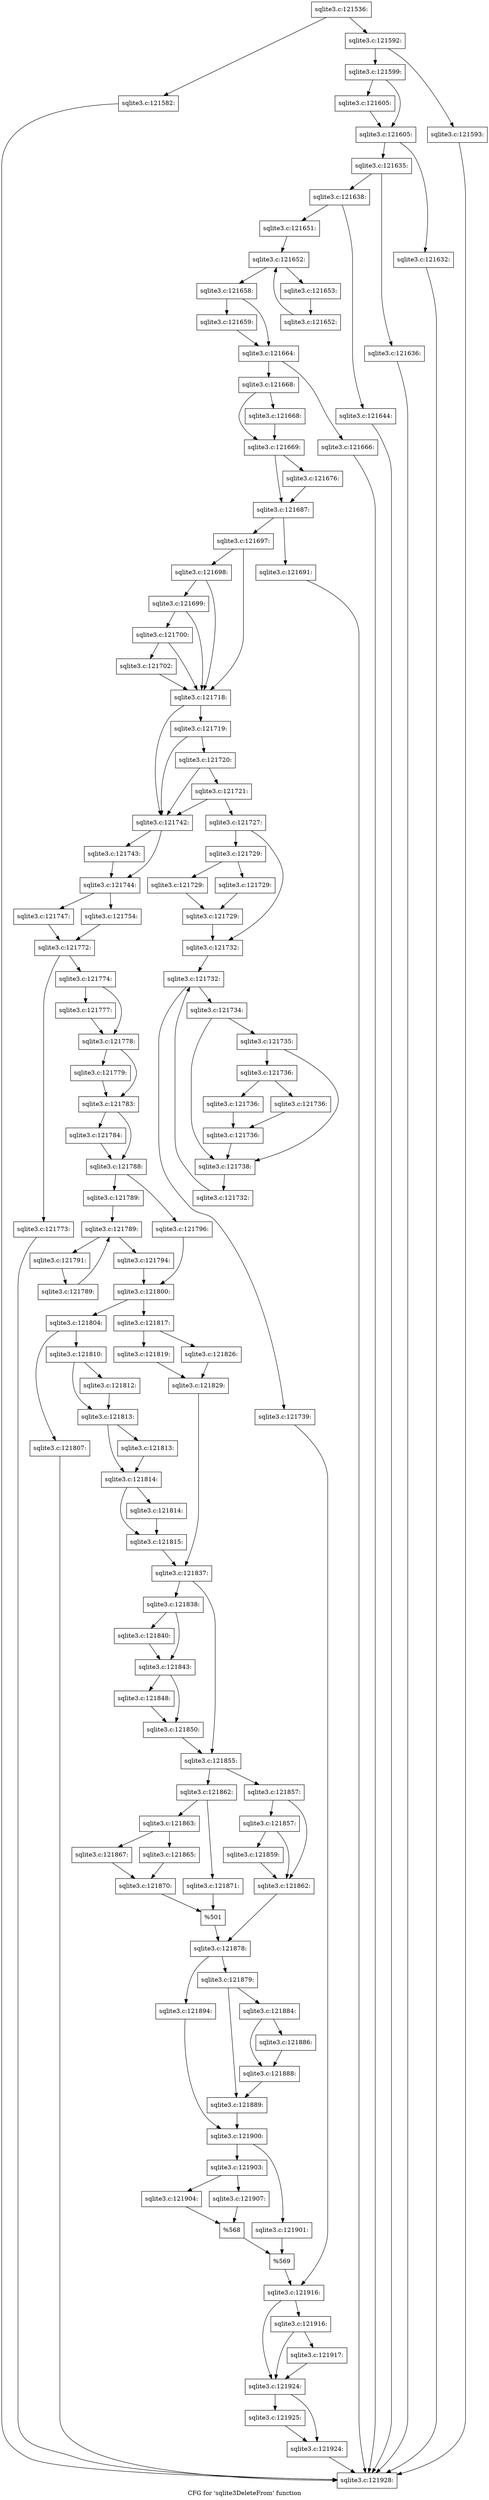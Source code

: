 digraph "CFG for 'sqlite3DeleteFrom' function" {
	label="CFG for 'sqlite3DeleteFrom' function";

	Node0x55c0f9cdb4f0 [shape=record,label="{sqlite3.c:121536:}"];
	Node0x55c0f9cdb4f0 -> Node0x55c0f9ce6c10;
	Node0x55c0f9cdb4f0 -> Node0x55c0f9ce6c60;
	Node0x55c0f9ce6c10 [shape=record,label="{sqlite3.c:121582:}"];
	Node0x55c0f9ce6c10 -> Node0x55c0f9ce78a0;
	Node0x55c0f9ce6c60 [shape=record,label="{sqlite3.c:121592:}"];
	Node0x55c0f9ce6c60 -> Node0x55c0f9ce7e10;
	Node0x55c0f9ce6c60 -> Node0x55c0f9ce7e60;
	Node0x55c0f9ce7e10 [shape=record,label="{sqlite3.c:121593:}"];
	Node0x55c0f9ce7e10 -> Node0x55c0f9ce78a0;
	Node0x55c0f9ce7e60 [shape=record,label="{sqlite3.c:121599:}"];
	Node0x55c0f9ce7e60 -> Node0x55c0f650b6c0;
	Node0x55c0f9ce7e60 -> Node0x55c0f9ce8aa0;
	Node0x55c0f9ce8aa0 [shape=record,label="{sqlite3.c:121605:}"];
	Node0x55c0f9ce8aa0 -> Node0x55c0f650b6c0;
	Node0x55c0f650b6c0 [shape=record,label="{sqlite3.c:121605:}"];
	Node0x55c0f650b6c0 -> Node0x55c0f6253a20;
	Node0x55c0f650b6c0 -> Node0x55c0f9ce9660;
	Node0x55c0f6253a20 [shape=record,label="{sqlite3.c:121632:}"];
	Node0x55c0f6253a20 -> Node0x55c0f9ce78a0;
	Node0x55c0f9ce9660 [shape=record,label="{sqlite3.c:121635:}"];
	Node0x55c0f9ce9660 -> Node0x55c0f9ce9ed0;
	Node0x55c0f9ce9660 -> Node0x55c0f9ce9f20;
	Node0x55c0f9ce9ed0 [shape=record,label="{sqlite3.c:121636:}"];
	Node0x55c0f9ce9ed0 -> Node0x55c0f9ce78a0;
	Node0x55c0f9ce9f20 [shape=record,label="{sqlite3.c:121638:}"];
	Node0x55c0f9ce9f20 -> Node0x55c0f61a1700;
	Node0x55c0f9ce9f20 -> Node0x55c0f9ceb550;
	Node0x55c0f61a1700 [shape=record,label="{sqlite3.c:121644:}"];
	Node0x55c0f61a1700 -> Node0x55c0f9ce78a0;
	Node0x55c0f9ceb550 [shape=record,label="{sqlite3.c:121651:}"];
	Node0x55c0f9ceb550 -> Node0x55c0f9cec750;
	Node0x55c0f9cec750 [shape=record,label="{sqlite3.c:121652:}"];
	Node0x55c0f9cec750 -> Node0x55c0f9cec970;
	Node0x55c0f9cec750 -> Node0x55c0f9cec280;
	Node0x55c0f9cec970 [shape=record,label="{sqlite3.c:121653:}"];
	Node0x55c0f9cec970 -> Node0x55c0f9cec8e0;
	Node0x55c0f9cec8e0 [shape=record,label="{sqlite3.c:121652:}"];
	Node0x55c0f9cec8e0 -> Node0x55c0f9cec750;
	Node0x55c0f9cec280 [shape=record,label="{sqlite3.c:121658:}"];
	Node0x55c0f9cec280 -> Node0x55c0f9ced740;
	Node0x55c0f9cec280 -> Node0x55c0f9ced790;
	Node0x55c0f9ced740 [shape=record,label="{sqlite3.c:121659:}"];
	Node0x55c0f9ced740 -> Node0x55c0f9ced790;
	Node0x55c0f9ced790 [shape=record,label="{sqlite3.c:121664:}"];
	Node0x55c0f9ced790 -> Node0x55c0f60b56d0;
	Node0x55c0f9ced790 -> Node0x55c0f9cee130;
	Node0x55c0f60b56d0 [shape=record,label="{sqlite3.c:121666:}"];
	Node0x55c0f60b56d0 -> Node0x55c0f9ce78a0;
	Node0x55c0f9cee130 [shape=record,label="{sqlite3.c:121668:}"];
	Node0x55c0f9cee130 -> Node0x55c0f9ceea80;
	Node0x55c0f9cee130 -> Node0x55c0f9ceead0;
	Node0x55c0f9ceea80 [shape=record,label="{sqlite3.c:121668:}"];
	Node0x55c0f9ceea80 -> Node0x55c0f9ceead0;
	Node0x55c0f9ceead0 [shape=record,label="{sqlite3.c:121669:}"];
	Node0x55c0f9ceead0 -> Node0x55c0f5c20ca0;
	Node0x55c0f9ceead0 -> Node0x55c0f9cea440;
	Node0x55c0f5c20ca0 [shape=record,label="{sqlite3.c:121676:}"];
	Node0x55c0f5c20ca0 -> Node0x55c0f9cea440;
	Node0x55c0f9cea440 [shape=record,label="{sqlite3.c:121687:}"];
	Node0x55c0f9cea440 -> Node0x55c0f61a1750;
	Node0x55c0f9cea440 -> Node0x55c0f9cef350;
	Node0x55c0f61a1750 [shape=record,label="{sqlite3.c:121691:}"];
	Node0x55c0f61a1750 -> Node0x55c0f9ce78a0;
	Node0x55c0f9cef350 [shape=record,label="{sqlite3.c:121697:}"];
	Node0x55c0f9cef350 -> Node0x55c0f9cf10b0;
	Node0x55c0f9cef350 -> Node0x55c0f9cf0f60;
	Node0x55c0f9cf10b0 [shape=record,label="{sqlite3.c:121698:}"];
	Node0x55c0f9cf10b0 -> Node0x55c0f9cf0f60;
	Node0x55c0f9cf10b0 -> Node0x55c0f9cf1030;
	Node0x55c0f9cf1030 [shape=record,label="{sqlite3.c:121699:}"];
	Node0x55c0f9cf1030 -> Node0x55c0f9cf0f60;
	Node0x55c0f9cf1030 -> Node0x55c0f9cf0fb0;
	Node0x55c0f9cf0fb0 [shape=record,label="{sqlite3.c:121700:}"];
	Node0x55c0f9cf0fb0 -> Node0x55c0f9cf0f60;
	Node0x55c0f9cf0fb0 -> Node0x55c0f9cf0f10;
	Node0x55c0f9cf0f10 [shape=record,label="{sqlite3.c:121702:}"];
	Node0x55c0f9cf0f10 -> Node0x55c0f9cf0f60;
	Node0x55c0f9cf0f60 [shape=record,label="{sqlite3.c:121718:}"];
	Node0x55c0f9cf0f60 -> Node0x55c0f9cf2ac0;
	Node0x55c0f9cf0f60 -> Node0x55c0f9cf2970;
	Node0x55c0f9cf2ac0 [shape=record,label="{sqlite3.c:121719:}"];
	Node0x55c0f9cf2ac0 -> Node0x55c0f9cf2a40;
	Node0x55c0f9cf2ac0 -> Node0x55c0f9cf2970;
	Node0x55c0f9cf2a40 [shape=record,label="{sqlite3.c:121720:}"];
	Node0x55c0f9cf2a40 -> Node0x55c0f9cf2970;
	Node0x55c0f9cf2a40 -> Node0x55c0f9cf29c0;
	Node0x55c0f9cf29c0 [shape=record,label="{sqlite3.c:121721:}"];
	Node0x55c0f9cf29c0 -> Node0x55c0f9cf2970;
	Node0x55c0f9cf29c0 -> Node0x55c0f9cf28d0;
	Node0x55c0f9cf28d0 [shape=record,label="{sqlite3.c:121727:}"];
	Node0x55c0f9cf28d0 -> Node0x55c0f9cf3b60;
	Node0x55c0f9cf28d0 -> Node0x55c0f9cf3c50;
	Node0x55c0f9cf3b60 [shape=record,label="{sqlite3.c:121729:}"];
	Node0x55c0f9cf3b60 -> Node0x55c0f9cf4480;
	Node0x55c0f9cf3b60 -> Node0x55c0f9cf44d0;
	Node0x55c0f9cf4480 [shape=record,label="{sqlite3.c:121729:}"];
	Node0x55c0f9cf4480 -> Node0x55c0f9cf4520;
	Node0x55c0f9cf44d0 [shape=record,label="{sqlite3.c:121729:}"];
	Node0x55c0f9cf44d0 -> Node0x55c0f9cf4520;
	Node0x55c0f9cf4520 [shape=record,label="{sqlite3.c:121729:}"];
	Node0x55c0f9cf4520 -> Node0x55c0f9cf3c50;
	Node0x55c0f9cf3c50 [shape=record,label="{sqlite3.c:121732:}"];
	Node0x55c0f9cf3c50 -> Node0x55c0f9cf51c0;
	Node0x55c0f9cf51c0 [shape=record,label="{sqlite3.c:121732:}"];
	Node0x55c0f9cf51c0 -> Node0x55c0f9cf53e0;
	Node0x55c0f9cf51c0 -> Node0x55c0f9cf4be0;
	Node0x55c0f9cf53e0 [shape=record,label="{sqlite3.c:121734:}"];
	Node0x55c0f9cf53e0 -> Node0x55c0f9cf5c90;
	Node0x55c0f9cf53e0 -> Node0x55c0f9cf5c40;
	Node0x55c0f9cf5c90 [shape=record,label="{sqlite3.c:121735:}"];
	Node0x55c0f9cf5c90 -> Node0x55c0f9cf5c40;
	Node0x55c0f9cf5c90 -> Node0x55c0f9cf5bf0;
	Node0x55c0f9cf5bf0 [shape=record,label="{sqlite3.c:121736:}"];
	Node0x55c0f9cf5bf0 -> Node0x55c0f9cf6690;
	Node0x55c0f9cf5bf0 -> Node0x55c0f9cf66e0;
	Node0x55c0f9cf6690 [shape=record,label="{sqlite3.c:121736:}"];
	Node0x55c0f9cf6690 -> Node0x55c0f9cf6730;
	Node0x55c0f9cf66e0 [shape=record,label="{sqlite3.c:121736:}"];
	Node0x55c0f9cf66e0 -> Node0x55c0f9cf6730;
	Node0x55c0f9cf6730 [shape=record,label="{sqlite3.c:121736:}"];
	Node0x55c0f9cf6730 -> Node0x55c0f9cf5c40;
	Node0x55c0f9cf5c40 [shape=record,label="{sqlite3.c:121738:}"];
	Node0x55c0f9cf5c40 -> Node0x55c0f9cf5350;
	Node0x55c0f9cf5350 [shape=record,label="{sqlite3.c:121732:}"];
	Node0x55c0f9cf5350 -> Node0x55c0f9cf51c0;
	Node0x55c0f9cf4be0 [shape=record,label="{sqlite3.c:121739:}"];
	Node0x55c0f9cf4be0 -> Node0x55c0f9cf2920;
	Node0x55c0f9cf2970 [shape=record,label="{sqlite3.c:121742:}"];
	Node0x55c0f9cf2970 -> Node0x55c0f9cf77c0;
	Node0x55c0f9cf2970 -> Node0x55c0f9cf7810;
	Node0x55c0f9cf77c0 [shape=record,label="{sqlite3.c:121743:}"];
	Node0x55c0f9cf77c0 -> Node0x55c0f9cf7810;
	Node0x55c0f9cf7810 [shape=record,label="{sqlite3.c:121744:}"];
	Node0x55c0f9cf7810 -> Node0x55c0f9cf8430;
	Node0x55c0f9cf7810 -> Node0x55c0f9cf84d0;
	Node0x55c0f9cf8430 [shape=record,label="{sqlite3.c:121747:}"];
	Node0x55c0f9cf8430 -> Node0x55c0f9cf8480;
	Node0x55c0f9cf84d0 [shape=record,label="{sqlite3.c:121754:}"];
	Node0x55c0f9cf84d0 -> Node0x55c0f9cf8480;
	Node0x55c0f9cf8480 [shape=record,label="{sqlite3.c:121772:}"];
	Node0x55c0f9cf8480 -> Node0x55c0f9cfb290;
	Node0x55c0f9cf8480 -> Node0x55c0f9cfb590;
	Node0x55c0f9cfb290 [shape=record,label="{sqlite3.c:121773:}"];
	Node0x55c0f9cfb290 -> Node0x55c0f9ce78a0;
	Node0x55c0f9cfb590 [shape=record,label="{sqlite3.c:121774:}"];
	Node0x55c0f9cfb590 -> Node0x55c0f6646fc0;
	Node0x55c0f9cfb590 -> Node0x55c0f9cfd0b0;
	Node0x55c0f6646fc0 [shape=record,label="{sqlite3.c:121777:}"];
	Node0x55c0f6646fc0 -> Node0x55c0f9cfd0b0;
	Node0x55c0f9cfd0b0 [shape=record,label="{sqlite3.c:121778:}"];
	Node0x55c0f9cfd0b0 -> Node0x55c0f9cfd7f0;
	Node0x55c0f9cfd0b0 -> Node0x55c0f9cfd840;
	Node0x55c0f9cfd7f0 [shape=record,label="{sqlite3.c:121779:}"];
	Node0x55c0f9cfd7f0 -> Node0x55c0f9cfd840;
	Node0x55c0f9cfd840 [shape=record,label="{sqlite3.c:121783:}"];
	Node0x55c0f9cfd840 -> Node0x55c0f9cfde40;
	Node0x55c0f9cfd840 -> Node0x55c0f9cfde90;
	Node0x55c0f9cfde40 [shape=record,label="{sqlite3.c:121784:}"];
	Node0x55c0f9cfde40 -> Node0x55c0f9cfde90;
	Node0x55c0f9cfde90 [shape=record,label="{sqlite3.c:121788:}"];
	Node0x55c0f9cfde90 -> Node0x55c0f9cfe3b0;
	Node0x55c0f9cfde90 -> Node0x55c0f9cfe450;
	Node0x55c0f9cfe3b0 [shape=record,label="{sqlite3.c:121789:}"];
	Node0x55c0f9cfe3b0 -> Node0x55c0f9cfe860;
	Node0x55c0f9cfe860 [shape=record,label="{sqlite3.c:121789:}"];
	Node0x55c0f9cfe860 -> Node0x55c0f9cfea80;
	Node0x55c0f9cfe860 -> Node0x55c0f9cfe6b0;
	Node0x55c0f9cfea80 [shape=record,label="{sqlite3.c:121791:}"];
	Node0x55c0f9cfea80 -> Node0x55c0f9cfe9f0;
	Node0x55c0f9cfe9f0 [shape=record,label="{sqlite3.c:121789:}"];
	Node0x55c0f9cfe9f0 -> Node0x55c0f9cfe860;
	Node0x55c0f9cfe6b0 [shape=record,label="{sqlite3.c:121794:}"];
	Node0x55c0f9cfe6b0 -> Node0x55c0f9cfe400;
	Node0x55c0f9cfe450 [shape=record,label="{sqlite3.c:121796:}"];
	Node0x55c0f9cfe450 -> Node0x55c0f9cfe400;
	Node0x55c0f9cfe400 [shape=record,label="{sqlite3.c:121800:}"];
	Node0x55c0f9cfe400 -> Node0x55c0f9cff730;
	Node0x55c0f9cfe400 -> Node0x55c0f9d00690;
	Node0x55c0f9cff730 [shape=record,label="{sqlite3.c:121804:}"];
	Node0x55c0f9cff730 -> Node0x55c0f9d01040;
	Node0x55c0f9cff730 -> Node0x55c0f9d01090;
	Node0x55c0f9d01040 [shape=record,label="{sqlite3.c:121807:}"];
	Node0x55c0f9d01040 -> Node0x55c0f9ce78a0;
	Node0x55c0f9d01090 [shape=record,label="{sqlite3.c:121810:}"];
	Node0x55c0f9d01090 -> Node0x55c0f9d01f00;
	Node0x55c0f9d01090 -> Node0x55c0f9d01f50;
	Node0x55c0f9d01f00 [shape=record,label="{sqlite3.c:121812:}"];
	Node0x55c0f9d01f00 -> Node0x55c0f9d01f50;
	Node0x55c0f9d01f50 [shape=record,label="{sqlite3.c:121813:}"];
	Node0x55c0f9d01f50 -> Node0x55c0f9d029a0;
	Node0x55c0f9d01f50 -> Node0x55c0f9d029f0;
	Node0x55c0f9d029a0 [shape=record,label="{sqlite3.c:121813:}"];
	Node0x55c0f9d029a0 -> Node0x55c0f9d029f0;
	Node0x55c0f9d029f0 [shape=record,label="{sqlite3.c:121814:}"];
	Node0x55c0f9d029f0 -> Node0x55c0f9d03440;
	Node0x55c0f9d029f0 -> Node0x55c0f9d03490;
	Node0x55c0f9d03440 [shape=record,label="{sqlite3.c:121814:}"];
	Node0x55c0f9d03440 -> Node0x55c0f9d03490;
	Node0x55c0f9d03490 [shape=record,label="{sqlite3.c:121815:}"];
	Node0x55c0f9d03490 -> Node0x55c0f9d00640;
	Node0x55c0f9d00690 [shape=record,label="{sqlite3.c:121817:}"];
	Node0x55c0f9d00690 -> Node0x55c0f9d03da0;
	Node0x55c0f9d00690 -> Node0x55c0f9d03e40;
	Node0x55c0f9d03da0 [shape=record,label="{sqlite3.c:121819:}"];
	Node0x55c0f9d03da0 -> Node0x55c0f9d03df0;
	Node0x55c0f9d03e40 [shape=record,label="{sqlite3.c:121826:}"];
	Node0x55c0f9d03e40 -> Node0x55c0f9d03df0;
	Node0x55c0f9d03df0 [shape=record,label="{sqlite3.c:121829:}"];
	Node0x55c0f9d03df0 -> Node0x55c0f9d00640;
	Node0x55c0f9d00640 [shape=record,label="{sqlite3.c:121837:}"];
	Node0x55c0f9d00640 -> Node0x55c0f9d05e90;
	Node0x55c0f9d00640 -> Node0x55c0f9d04e30;
	Node0x55c0f9d04e30 [shape=record,label="{sqlite3.c:121838:}"];
	Node0x55c0f9d04e30 -> Node0x55c0f9d06580;
	Node0x55c0f9d04e30 -> Node0x55c0f9d065d0;
	Node0x55c0f9d06580 [shape=record,label="{sqlite3.c:121840:}"];
	Node0x55c0f9d06580 -> Node0x55c0f9d065d0;
	Node0x55c0f9d065d0 [shape=record,label="{sqlite3.c:121843:}"];
	Node0x55c0f9d065d0 -> Node0x55c0f626d7a0;
	Node0x55c0f9d065d0 -> Node0x55c0f9d074a0;
	Node0x55c0f626d7a0 [shape=record,label="{sqlite3.c:121848:}"];
	Node0x55c0f626d7a0 -> Node0x55c0f9d074a0;
	Node0x55c0f9d074a0 [shape=record,label="{sqlite3.c:121850:}"];
	Node0x55c0f9d074a0 -> Node0x55c0f9d05e90;
	Node0x55c0f9d05e90 [shape=record,label="{sqlite3.c:121855:}"];
	Node0x55c0f9d05e90 -> Node0x55c0f9d07e80;
	Node0x55c0f9d05e90 -> Node0x55c0f9d07f20;
	Node0x55c0f9d07e80 [shape=record,label="{sqlite3.c:121857:}"];
	Node0x55c0f9d07e80 -> Node0x55c0f9d082d0;
	Node0x55c0f9d07e80 -> Node0x55c0f9d08320;
	Node0x55c0f9d08320 [shape=record,label="{sqlite3.c:121857:}"];
	Node0x55c0f9d08320 -> Node0x55c0f9d08280;
	Node0x55c0f9d08320 -> Node0x55c0f9d082d0;
	Node0x55c0f9d08280 [shape=record,label="{sqlite3.c:121859:}"];
	Node0x55c0f9d08280 -> Node0x55c0f9d082d0;
	Node0x55c0f9d082d0 [shape=record,label="{sqlite3.c:121862:}"];
	Node0x55c0f9d082d0 -> Node0x55c0f9d07ed0;
	Node0x55c0f9d07f20 [shape=record,label="{sqlite3.c:121862:}"];
	Node0x55c0f9d07f20 -> Node0x55c0f9d09030;
	Node0x55c0f9d07f20 -> Node0x55c0f9d094b0;
	Node0x55c0f9d09030 [shape=record,label="{sqlite3.c:121863:}"];
	Node0x55c0f9d09030 -> Node0x55c0f9d09b60;
	Node0x55c0f9d09030 -> Node0x55c0f9d09c00;
	Node0x55c0f9d09b60 [shape=record,label="{sqlite3.c:121865:}"];
	Node0x55c0f9d09b60 -> Node0x55c0f9d09bb0;
	Node0x55c0f9d09c00 [shape=record,label="{sqlite3.c:121867:}"];
	Node0x55c0f9d09c00 -> Node0x55c0f9d09bb0;
	Node0x55c0f9d09bb0 [shape=record,label="{sqlite3.c:121870:}"];
	Node0x55c0f9d09bb0 -> Node0x55c0f9d09460;
	Node0x55c0f9d094b0 [shape=record,label="{sqlite3.c:121871:}"];
	Node0x55c0f9d094b0 -> Node0x55c0f9d09460;
	Node0x55c0f9d09460 [shape=record,label="{%501}"];
	Node0x55c0f9d09460 -> Node0x55c0f9d07ed0;
	Node0x55c0f9d07ed0 [shape=record,label="{sqlite3.c:121878:}"];
	Node0x55c0f9d07ed0 -> Node0x55c0f9d0a2b0;
	Node0x55c0f9d07ed0 -> Node0x55c0f9d0afb0;
	Node0x55c0f9d0a2b0 [shape=record,label="{sqlite3.c:121879:}"];
	Node0x55c0f9d0a2b0 -> Node0x55c0f65b9500;
	Node0x55c0f9d0a2b0 -> Node0x55c0f9d0c100;
	Node0x55c0f65b9500 [shape=record,label="{sqlite3.c:121884:}"];
	Node0x55c0f65b9500 -> Node0x55c0f9d0c8a0;
	Node0x55c0f65b9500 -> Node0x55c0f9d0c8f0;
	Node0x55c0f9d0c8a0 [shape=record,label="{sqlite3.c:121886:}"];
	Node0x55c0f9d0c8a0 -> Node0x55c0f9d0c8f0;
	Node0x55c0f9d0c8f0 [shape=record,label="{sqlite3.c:121888:}"];
	Node0x55c0f9d0c8f0 -> Node0x55c0f9d0c100;
	Node0x55c0f9d0c100 [shape=record,label="{sqlite3.c:121889:}"];
	Node0x55c0f9d0c100 -> Node0x55c0f9d0af60;
	Node0x55c0f9d0afb0 [shape=record,label="{sqlite3.c:121894:}"];
	Node0x55c0f9d0afb0 -> Node0x55c0f9d0af60;
	Node0x55c0f9d0af60 [shape=record,label="{sqlite3.c:121900:}"];
	Node0x55c0f9d0af60 -> Node0x55c0f61a58a0;
	Node0x55c0f9d0af60 -> Node0x55c0f9d0e9c0;
	Node0x55c0f61a58a0 [shape=record,label="{sqlite3.c:121901:}"];
	Node0x55c0f61a58a0 -> Node0x55c0f9d0e5f0;
	Node0x55c0f9d0e9c0 [shape=record,label="{sqlite3.c:121903:}"];
	Node0x55c0f9d0e9c0 -> Node0x55c0f9d0f560;
	Node0x55c0f9d0e9c0 -> Node0x55c0f9d0f600;
	Node0x55c0f9d0f560 [shape=record,label="{sqlite3.c:121904:}"];
	Node0x55c0f9d0f560 -> Node0x55c0f9d0f5b0;
	Node0x55c0f9d0f600 [shape=record,label="{sqlite3.c:121907:}"];
	Node0x55c0f9d0f600 -> Node0x55c0f9d0f5b0;
	Node0x55c0f9d0f5b0 [shape=record,label="{%568}"];
	Node0x55c0f9d0f5b0 -> Node0x55c0f9d0e5f0;
	Node0x55c0f9d0e5f0 [shape=record,label="{%569}"];
	Node0x55c0f9d0e5f0 -> Node0x55c0f9cf2920;
	Node0x55c0f9cf2920 [shape=record,label="{sqlite3.c:121916:}"];
	Node0x55c0f9cf2920 -> Node0x55c0f9d10850;
	Node0x55c0f9cf2920 -> Node0x55c0f9d10800;
	Node0x55c0f9d10850 [shape=record,label="{sqlite3.c:121916:}"];
	Node0x55c0f9d10850 -> Node0x55c0f9d107b0;
	Node0x55c0f9d10850 -> Node0x55c0f9d10800;
	Node0x55c0f9d107b0 [shape=record,label="{sqlite3.c:121917:}"];
	Node0x55c0f9d107b0 -> Node0x55c0f9d10800;
	Node0x55c0f9d10800 [shape=record,label="{sqlite3.c:121924:}"];
	Node0x55c0f9d10800 -> Node0x55c0f626d4f0;
	Node0x55c0f9d10800 -> Node0x55c0f9d117b0;
	Node0x55c0f626d4f0 [shape=record,label="{sqlite3.c:121925:}"];
	Node0x55c0f626d4f0 -> Node0x55c0f9d117b0;
	Node0x55c0f9d117b0 [shape=record,label="{sqlite3.c:121924:}"];
	Node0x55c0f9d117b0 -> Node0x55c0f9ce78a0;
	Node0x55c0f9ce78a0 [shape=record,label="{sqlite3.c:121928:}"];
}
